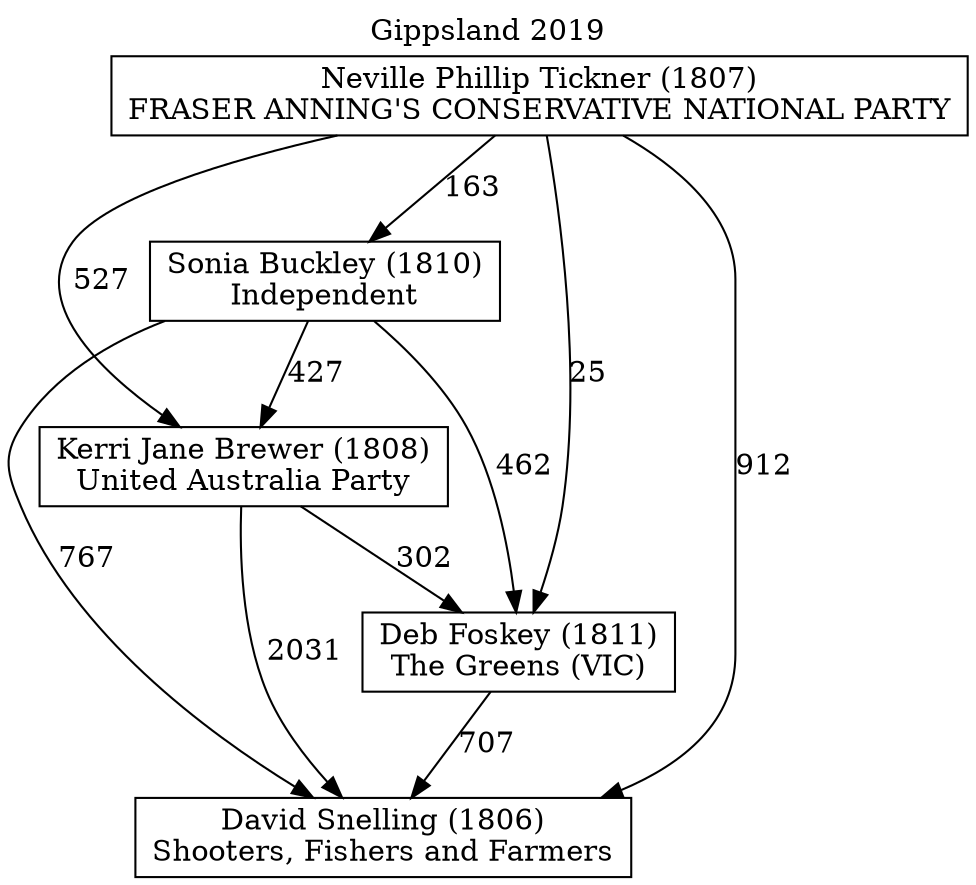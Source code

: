 // House preference flow
digraph "David Snelling (1806)_Gippsland_2019" {
	graph [label="Gippsland 2019" labelloc=t mclimit=10]
	node [shape=box]
	"David Snelling (1806)" [label="David Snelling (1806)
Shooters, Fishers and Farmers"]
	"Deb Foskey (1811)" [label="Deb Foskey (1811)
The Greens (VIC)"]
	"Kerri Jane Brewer (1808)" [label="Kerri Jane Brewer (1808)
United Australia Party"]
	"Sonia Buckley (1810)" [label="Sonia Buckley (1810)
Independent"]
	"Neville Phillip Tickner (1807)" [label="Neville Phillip Tickner (1807)
FRASER ANNING'S CONSERVATIVE NATIONAL PARTY"]
	"Deb Foskey (1811)" -> "David Snelling (1806)" [label=707]
	"Kerri Jane Brewer (1808)" -> "Deb Foskey (1811)" [label=302]
	"Sonia Buckley (1810)" -> "Kerri Jane Brewer (1808)" [label=427]
	"Neville Phillip Tickner (1807)" -> "Sonia Buckley (1810)" [label=163]
	"Kerri Jane Brewer (1808)" -> "David Snelling (1806)" [label=2031]
	"Sonia Buckley (1810)" -> "David Snelling (1806)" [label=767]
	"Neville Phillip Tickner (1807)" -> "David Snelling (1806)" [label=912]
	"Neville Phillip Tickner (1807)" -> "Kerri Jane Brewer (1808)" [label=527]
	"Sonia Buckley (1810)" -> "Deb Foskey (1811)" [label=462]
	"Neville Phillip Tickner (1807)" -> "Deb Foskey (1811)" [label=25]
}
